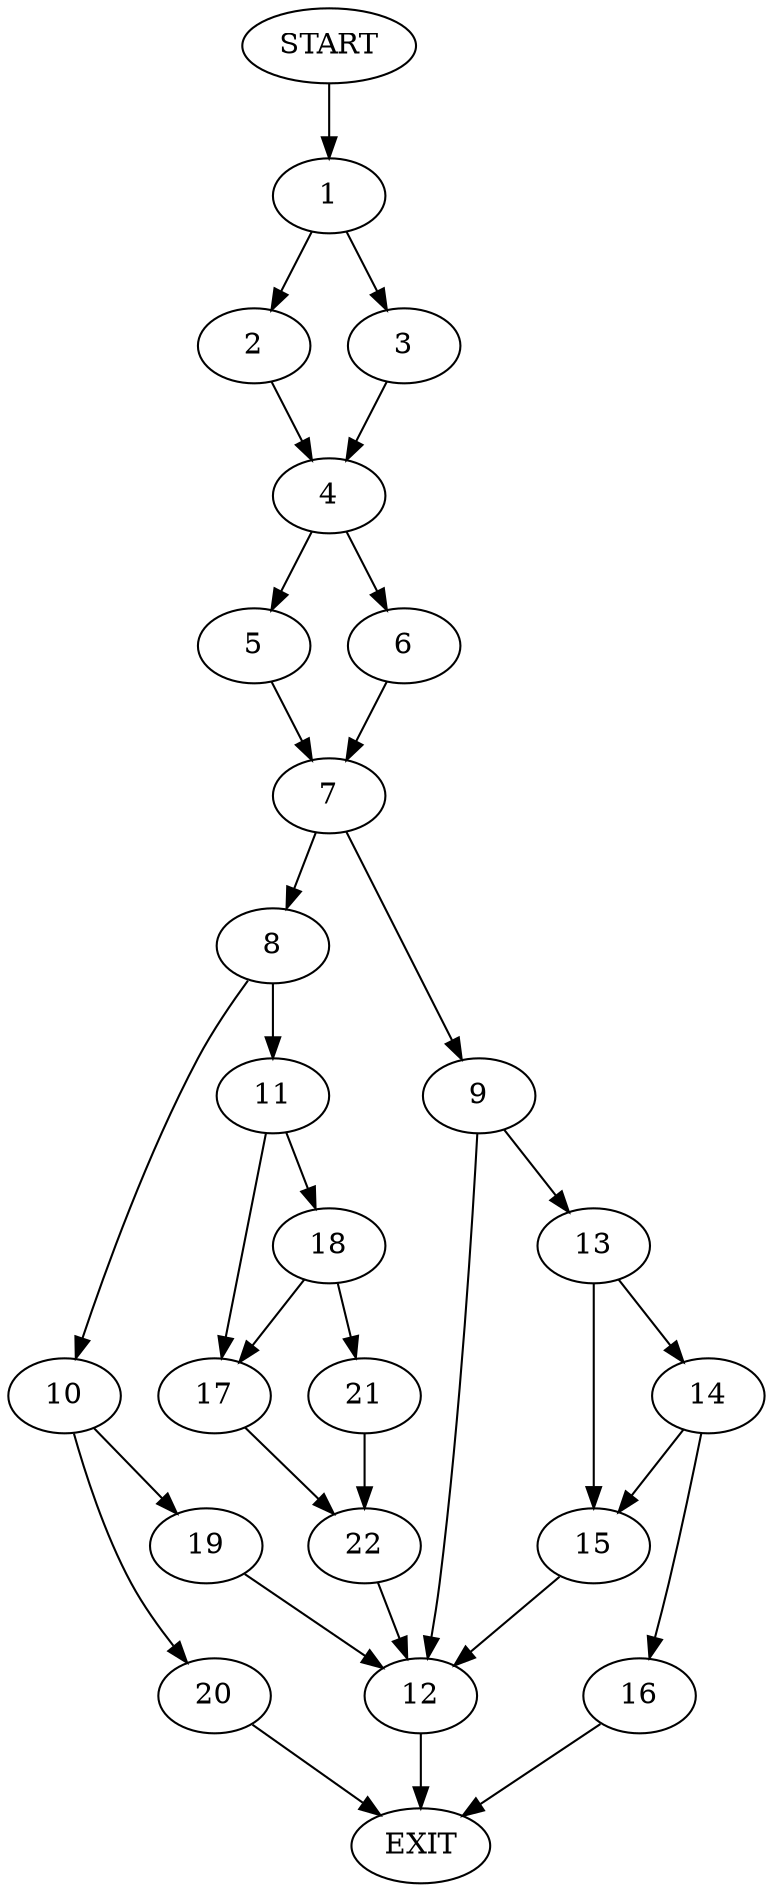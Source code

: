 digraph {
0 [label="START"]
23 [label="EXIT"]
0 -> 1
1 -> 2
1 -> 3
3 -> 4
2 -> 4
4 -> 5
4 -> 6
6 -> 7
5 -> 7
7 -> 8
7 -> 9
8 -> 10
8 -> 11
9 -> 12
9 -> 13
13 -> 14
13 -> 15
12 -> 23
14 -> 15
14 -> 16
15 -> 12
16 -> 23
11 -> 17
11 -> 18
10 -> 19
10 -> 20
18 -> 21
18 -> 17
17 -> 22
21 -> 22
22 -> 12
19 -> 12
20 -> 23
}
